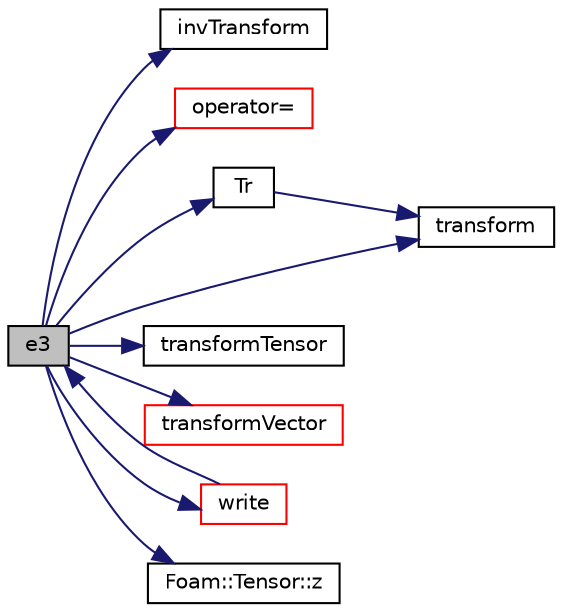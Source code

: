 digraph "e3"
{
  bgcolor="transparent";
  edge [fontname="Helvetica",fontsize="10",labelfontname="Helvetica",labelfontsize="10"];
  node [fontname="Helvetica",fontsize="10",shape=record];
  rankdir="LR";
  Node1 [label="e3",height=0.2,width=0.4,color="black", fillcolor="grey75", style="filled", fontcolor="black"];
  Node1 -> Node2 [color="midnightblue",fontsize="10",style="solid",fontname="Helvetica"];
  Node2 [label="invTransform",height=0.2,width=0.4,color="black",URL="$a00092.html#acf9d209f299720ced5f0c1c360356307",tooltip="Inverse transform vectorField using transformation tensor field. "];
  Node1 -> Node3 [color="midnightblue",fontsize="10",style="solid",fontname="Helvetica"];
  Node3 [label="operator=",height=0.2,width=0.4,color="red",URL="$a00092.html#adafa7d7ab8619be2da838542945c8c90",tooltip="Assign from dictionary. "];
  Node1 -> Node4 [color="midnightblue",fontsize="10",style="solid",fontname="Helvetica"];
  Node4 [label="Tr",height=0.2,width=0.4,color="black",URL="$a00092.html#a350c11e3a62abab9e58b55ad56cf40dc",tooltip="Return transformation tensor field. "];
  Node4 -> Node5 [color="midnightblue",fontsize="10",style="solid",fontname="Helvetica"];
  Node5 [label="transform",height=0.2,width=0.4,color="black",URL="$a00092.html#aa2d6a77bfde300c2bf97a284e1b184c8",tooltip="Transform vectorField using transformation tensor field. "];
  Node1 -> Node5 [color="midnightblue",fontsize="10",style="solid",fontname="Helvetica"];
  Node1 -> Node6 [color="midnightblue",fontsize="10",style="solid",fontname="Helvetica"];
  Node6 [label="transformTensor",height=0.2,width=0.4,color="black",URL="$a00092.html#a993f11b7ae744a14d9f6b3898c10e7f2",tooltip="Transform tensor field using transformation tensorField. "];
  Node1 -> Node7 [color="midnightblue",fontsize="10",style="solid",fontname="Helvetica"];
  Node7 [label="transformVector",height=0.2,width=0.4,color="red",URL="$a00092.html#a645d2b6d6cbf16ff6a27c1f8d1e50963",tooltip="Transform vectorField using transformation tensorField and return. "];
  Node1 -> Node8 [color="midnightblue",fontsize="10",style="solid",fontname="Helvetica"];
  Node8 [label="write",height=0.2,width=0.4,color="red",URL="$a00092.html#a0941061ad5a26be83b4107d05750ace6",tooltip="Write. "];
  Node8 -> Node1 [color="midnightblue",fontsize="10",style="solid",fontname="Helvetica"];
  Node1 -> Node9 [color="midnightblue",fontsize="10",style="solid",fontname="Helvetica"];
  Node9 [label="Foam::Tensor::z",height=0.2,width=0.4,color="black",URL="$a02565.html#a643d034e4bce44601211e6443a73d3b8"];
}
